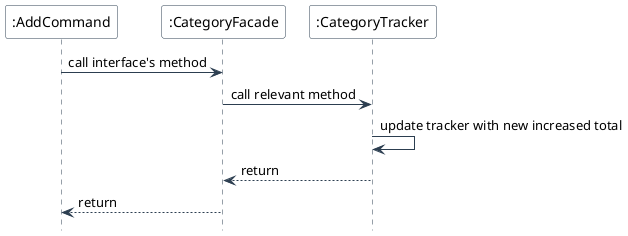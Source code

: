 @startuml
skinparam backgroundColor #FFFFFF
skinparam sequence {
    ArrowColor #2C3E50
    LifeLineBorderColor #2C3E50
    ParticipantBorderColor #2C3E50
    ParticipantBackgroundColor #FFFFFF
}
hide footbox

participant ":AddCommand" as AC
participant ":CategoryFacade" as CF
participant ":CategoryTracker" as CT
' participant ":CategoryData" as CD

AC -> CF: call interface's method
CF -> CT: call relevant method
CT -> CT: update tracker with new increased total
CT --> CF: return
CF --> AC: return

@enduml
